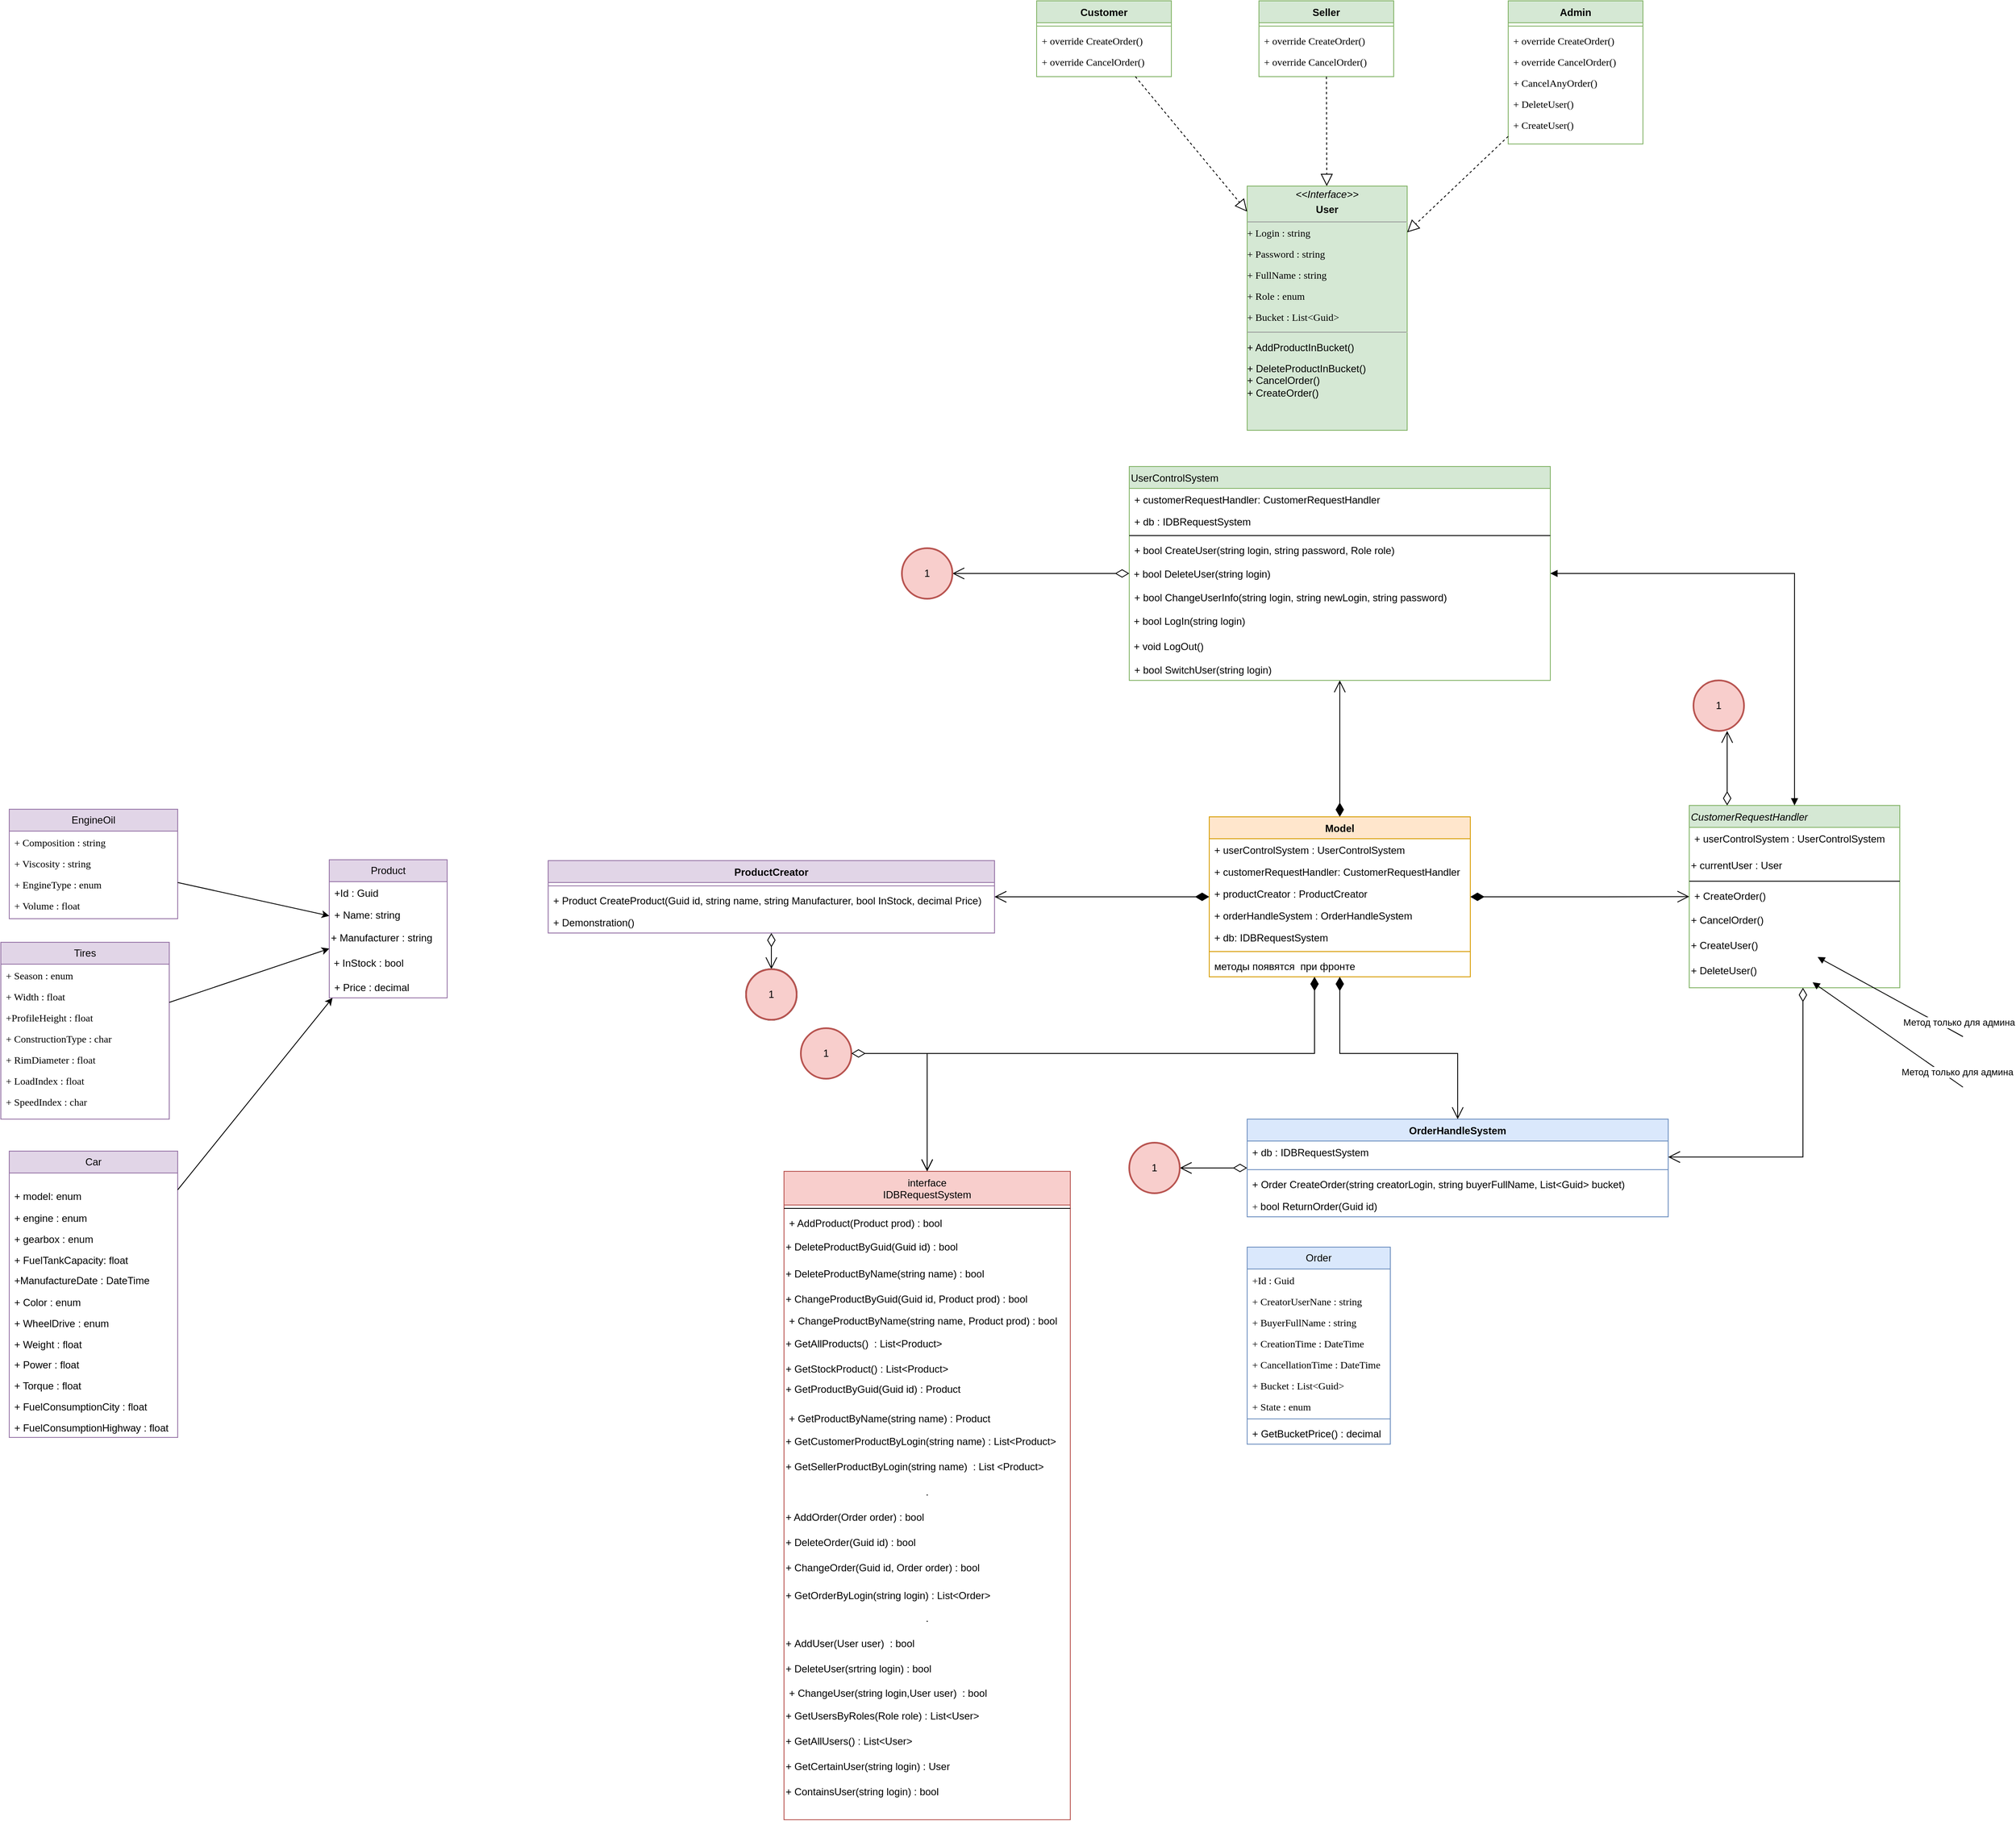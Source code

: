<mxfile version="21.1.2" type="device">
  <diagram id="C5RBs43oDa-KdzZeNtuy" name="Page-1">
    <mxGraphModel dx="2518" dy="1929" grid="1" gridSize="10" guides="1" tooltips="1" connect="1" arrows="1" fold="1" page="1" pageScale="1" pageWidth="827" pageHeight="1169" math="0" shadow="0">
      <root>
        <mxCell id="WIyWlLk6GJQsqaUBKTNV-0" />
        <mxCell id="WIyWlLk6GJQsqaUBKTNV-1" parent="WIyWlLk6GJQsqaUBKTNV-0" />
        <mxCell id="zkfFHV4jXpPFQw0GAbJ--0" value="CustomerRequestHandler" style="swimlane;fontStyle=2;align=left;verticalAlign=top;childLayout=stackLayout;horizontal=1;startSize=26;horizontalStack=0;resizeParent=1;resizeLast=0;collapsible=1;marginBottom=0;rounded=0;shadow=0;strokeWidth=1;fillColor=#d5e8d4;strokeColor=#82b366;" parent="WIyWlLk6GJQsqaUBKTNV-1" vertex="1">
          <mxGeometry x="1735" y="1155.5" width="250" height="216.5" as="geometry">
            <mxRectangle x="230" y="140" width="160" height="26" as="alternateBounds" />
          </mxGeometry>
        </mxCell>
        <mxCell id="zkfFHV4jXpPFQw0GAbJ--1" value="+ userControlSystem : UserControlSystem" style="text;align=left;verticalAlign=top;spacingLeft=4;spacingRight=4;overflow=hidden;rotatable=0;points=[[0,0.5],[1,0.5]];portConstraint=eastwest;" parent="zkfFHV4jXpPFQw0GAbJ--0" vertex="1">
          <mxGeometry y="26" width="250" height="30" as="geometry" />
        </mxCell>
        <mxCell id="9LY999Uh6w9vxLKpFxIS-32" value="+ currentUser : User" style="text;html=1;strokeColor=none;fillColor=none;align=left;verticalAlign=middle;whiteSpace=wrap;rounded=0;" parent="zkfFHV4jXpPFQw0GAbJ--0" vertex="1">
          <mxGeometry y="56" width="250" height="30" as="geometry" />
        </mxCell>
        <mxCell id="zkfFHV4jXpPFQw0GAbJ--4" value="" style="line;html=1;strokeWidth=1;align=left;verticalAlign=middle;spacingTop=-1;spacingLeft=3;spacingRight=3;rotatable=0;labelPosition=right;points=[];portConstraint=eastwest;" parent="zkfFHV4jXpPFQw0GAbJ--0" vertex="1">
          <mxGeometry y="86" width="250" height="8" as="geometry" />
        </mxCell>
        <mxCell id="IjYpN3vLZNEgQKYUAEwy-20" value="+ CreateOrder()" style="text;strokeColor=none;fillColor=none;align=left;verticalAlign=top;spacingLeft=4;spacingRight=4;overflow=hidden;rotatable=0;points=[[0,0.5],[1,0.5]];portConstraint=eastwest;" parent="zkfFHV4jXpPFQw0GAbJ--0" vertex="1">
          <mxGeometry y="94" width="250" height="26" as="geometry" />
        </mxCell>
        <mxCell id="IjYpN3vLZNEgQKYUAEwy-21" value="&lt;p style=&quot;&quot; class=&quot;MsoNormal&quot;&gt;+ CancelOrder()&lt;/p&gt;" style="text;html=1;strokeColor=none;fillColor=none;align=left;verticalAlign=middle;whiteSpace=wrap;rounded=0;" parent="zkfFHV4jXpPFQw0GAbJ--0" vertex="1">
          <mxGeometry y="120" width="250" height="30" as="geometry" />
        </mxCell>
        <mxCell id="9LY999Uh6w9vxLKpFxIS-34" value="&lt;p style=&quot;&quot; class=&quot;MsoNormal&quot;&gt;+ CreateUser()&lt;/p&gt;" style="text;html=1;strokeColor=none;fillColor=none;align=left;verticalAlign=middle;whiteSpace=wrap;rounded=0;" parent="zkfFHV4jXpPFQw0GAbJ--0" vertex="1">
          <mxGeometry y="150" width="250" height="30" as="geometry" />
        </mxCell>
        <mxCell id="9LY999Uh6w9vxLKpFxIS-35" value="&lt;p class=&quot;MsoNormal&quot;&gt;+ DeleteUser()&lt;/p&gt;" style="text;html=1;strokeColor=none;fillColor=none;align=left;verticalAlign=middle;whiteSpace=wrap;rounded=0;" parent="zkfFHV4jXpPFQw0GAbJ--0" vertex="1">
          <mxGeometry y="180" width="250" height="30" as="geometry" />
        </mxCell>
        <mxCell id="zkfFHV4jXpPFQw0GAbJ--6" value="UserControlSystem" style="swimlane;fontStyle=0;align=left;verticalAlign=top;childLayout=stackLayout;horizontal=1;startSize=26;horizontalStack=0;resizeParent=1;resizeLast=0;collapsible=1;marginBottom=0;rounded=0;shadow=0;strokeWidth=1;fillColor=#d5e8d4;strokeColor=#82b366;" parent="WIyWlLk6GJQsqaUBKTNV-1" vertex="1">
          <mxGeometry x="1070" y="753" width="500" height="254" as="geometry">
            <mxRectangle x="130" y="380" width="160" height="26" as="alternateBounds" />
          </mxGeometry>
        </mxCell>
        <mxCell id="zkfFHV4jXpPFQw0GAbJ--7" value="+ customerRequestHandler: CustomerRequestHandler" style="text;align=left;verticalAlign=top;spacingLeft=4;spacingRight=4;overflow=hidden;rotatable=0;points=[[0,0.5],[1,0.5]];portConstraint=eastwest;" parent="zkfFHV4jXpPFQw0GAbJ--6" vertex="1">
          <mxGeometry y="26" width="500" height="26" as="geometry" />
        </mxCell>
        <mxCell id="zkfFHV4jXpPFQw0GAbJ--8" value="+ db : IDBRequestSystem" style="text;align=left;verticalAlign=top;spacingLeft=4;spacingRight=4;overflow=hidden;rotatable=0;points=[[0,0.5],[1,0.5]];portConstraint=eastwest;rounded=0;shadow=0;html=0;" parent="zkfFHV4jXpPFQw0GAbJ--6" vertex="1">
          <mxGeometry y="52" width="500" height="26" as="geometry" />
        </mxCell>
        <mxCell id="zkfFHV4jXpPFQw0GAbJ--9" value="" style="line;html=1;strokeWidth=1;align=left;verticalAlign=middle;spacingTop=-1;spacingLeft=3;spacingRight=3;rotatable=0;labelPosition=right;points=[];portConstraint=eastwest;" parent="zkfFHV4jXpPFQw0GAbJ--6" vertex="1">
          <mxGeometry y="78" width="500" height="8" as="geometry" />
        </mxCell>
        <mxCell id="zkfFHV4jXpPFQw0GAbJ--10" value="+ bool CreateUser(string login, string password, Role role)" style="text;align=left;verticalAlign=top;spacingLeft=4;spacingRight=4;overflow=hidden;rotatable=0;points=[[0,0.5],[1,0.5]];portConstraint=eastwest;fontStyle=0" parent="zkfFHV4jXpPFQw0GAbJ--6" vertex="1">
          <mxGeometry y="86" width="500" height="26" as="geometry" />
        </mxCell>
        <mxCell id="9LY999Uh6w9vxLKpFxIS-36" value="&lt;p style=&quot;&quot; class=&quot;MsoNormal&quot;&gt;&amp;nbsp;+ &lt;span lang=&quot;EN-US&quot;&gt;bool&lt;/span&gt;&lt;span lang=&quot;EN-US&quot;&gt; &lt;/span&gt;&lt;span&gt;DeleteUser(&lt;/span&gt;&lt;span lang=&quot;EN-US&quot;&gt;string&lt;/span&gt;&lt;span lang=&quot;EN-US&quot;&gt; &lt;/span&gt;&lt;span lang=&quot;EN-US&quot;&gt;login&lt;/span&gt;&lt;span&gt;)&lt;/span&gt;&lt;br&gt;&lt;/p&gt;" style="text;html=1;strokeColor=none;fillColor=none;align=left;verticalAlign=middle;whiteSpace=wrap;rounded=0;" parent="zkfFHV4jXpPFQw0GAbJ--6" vertex="1">
          <mxGeometry y="112" width="500" height="30" as="geometry" />
        </mxCell>
        <mxCell id="zkfFHV4jXpPFQw0GAbJ--11" value="+ bool ChangeUserInfo(string login, string newLogin, string password)" style="text;align=left;verticalAlign=top;spacingLeft=4;spacingRight=4;overflow=hidden;rotatable=0;points=[[0,0.5],[1,0.5]];portConstraint=eastwest;" parent="zkfFHV4jXpPFQw0GAbJ--6" vertex="1">
          <mxGeometry y="142" width="500" height="26" as="geometry" />
        </mxCell>
        <mxCell id="9LY999Uh6w9vxLKpFxIS-37" value="&lt;p style=&quot;&quot; class=&quot;MsoNormal&quot;&gt;&amp;nbsp;+&lt;span lang=&quot;EN-US&quot;&gt; &lt;/span&gt;&lt;span lang=&quot;EN-US&quot;&gt;bool LogIn(string login)&lt;/span&gt;&lt;br&gt;&lt;/p&gt;" style="text;html=1;strokeColor=none;fillColor=none;align=left;verticalAlign=middle;whiteSpace=wrap;rounded=0;" parent="zkfFHV4jXpPFQw0GAbJ--6" vertex="1">
          <mxGeometry y="168" width="500" height="30" as="geometry" />
        </mxCell>
        <mxCell id="9LY999Uh6w9vxLKpFxIS-38" value="&lt;p class=&quot;MsoNormal&quot;&gt;&amp;nbsp;+&lt;span lang=&quot;EN-US&quot;&gt; &lt;/span&gt;&lt;span lang=&quot;EN-US&quot;&gt;void LogOut()&lt;/span&gt;&lt;br&gt;&lt;/p&gt;" style="text;html=1;strokeColor=none;fillColor=none;align=left;verticalAlign=middle;whiteSpace=wrap;rounded=0;" parent="zkfFHV4jXpPFQw0GAbJ--6" vertex="1">
          <mxGeometry y="198" width="500" height="30" as="geometry" />
        </mxCell>
        <mxCell id="3G__BnJn2h25DO157lt7-0" value="+ &lt;span lang=&quot;EN-US&quot;&gt;bool&lt;/span&gt;&lt;span lang=&quot;EN-US&quot;&gt; &lt;/span&gt;&lt;span lang=&quot;EN-US&quot;&gt;SwitchUser&lt;/span&gt;&lt;span&gt;(&lt;/span&gt;&lt;span lang=&quot;EN-US&quot;&gt;string&lt;/span&gt;&lt;span lang=&quot;EN-US&quot;&gt;&amp;nbsp;&lt;/span&gt;login)" style="text;strokeColor=none;fillColor=none;align=left;verticalAlign=top;spacingLeft=4;spacingRight=4;overflow=hidden;rotatable=0;points=[[0,0.5],[1,0.5]];portConstraint=eastwest;whiteSpace=wrap;html=1;" parent="zkfFHV4jXpPFQw0GAbJ--6" vertex="1">
          <mxGeometry y="228" width="500" height="26" as="geometry" />
        </mxCell>
        <mxCell id="zkfFHV4jXpPFQw0GAbJ--17" value="interface&#xa;IDBRequestSystem" style="swimlane;fontStyle=0;align=center;verticalAlign=top;childLayout=stackLayout;horizontal=1;startSize=40;horizontalStack=0;resizeParent=1;resizeLast=0;collapsible=1;marginBottom=0;rounded=0;shadow=0;strokeWidth=1;fillColor=#f8cecc;strokeColor=#b85450;" parent="WIyWlLk6GJQsqaUBKTNV-1" vertex="1">
          <mxGeometry x="660" y="1590" width="340" height="770" as="geometry">
            <mxRectangle x="550" y="140" width="160" height="26" as="alternateBounds" />
          </mxGeometry>
        </mxCell>
        <mxCell id="zkfFHV4jXpPFQw0GAbJ--23" value="" style="line;html=1;strokeWidth=1;align=left;verticalAlign=middle;spacingTop=-1;spacingLeft=3;spacingRight=3;rotatable=0;labelPosition=right;points=[];portConstraint=eastwest;" parent="zkfFHV4jXpPFQw0GAbJ--17" vertex="1">
          <mxGeometry y="40" width="340" height="8" as="geometry" />
        </mxCell>
        <mxCell id="zkfFHV4jXpPFQw0GAbJ--20" value="+ AddProduct(Product prod) : bool" style="text;align=left;verticalAlign=top;spacingLeft=4;spacingRight=4;overflow=hidden;rotatable=0;points=[[0,0.5],[1,0.5]];portConstraint=eastwest;rounded=0;shadow=0;html=1;" parent="zkfFHV4jXpPFQw0GAbJ--17" vertex="1">
          <mxGeometry y="48" width="340" height="26" as="geometry" />
        </mxCell>
        <mxCell id="9LY999Uh6w9vxLKpFxIS-7" value="&lt;p style=&quot;&quot; class=&quot;MsoListParagraph&quot;&gt;+ DeleteProductByGuid&lt;span lang=&quot;RU&quot;&gt;(Guid id) : bool&lt;/span&gt;&lt;/p&gt;" style="text;html=1;strokeColor=none;fillColor=none;align=left;verticalAlign=middle;whiteSpace=wrap;rounded=0;" parent="zkfFHV4jXpPFQw0GAbJ--17" vertex="1">
          <mxGeometry y="74" width="340" height="30" as="geometry" />
        </mxCell>
        <mxCell id="q-Pe_3P3AUVw9OGpoJnZ-0" value="&lt;p style=&quot;margin-top:12.0pt;mso-add-space:auto&quot; class=&quot;MsoListParagraph&quot;&gt;+ DeleteProductByName(string name) : bool&lt;/p&gt;" style="text;html=1;strokeColor=none;fillColor=none;align=left;verticalAlign=middle;whiteSpace=wrap;rounded=0;" parent="zkfFHV4jXpPFQw0GAbJ--17" vertex="1">
          <mxGeometry y="104" width="340" height="30" as="geometry" />
        </mxCell>
        <mxCell id="9LY999Uh6w9vxLKpFxIS-6" value="&lt;p style=&quot;margin-top:12.0pt;mso-add-space:auto&quot; class=&quot;MsoListParagraph&quot;&gt;+ ChangeProductByGuid(Guid id, Product prod) : bool&lt;/p&gt;" style="text;strokeColor=none;fillColor=none;align=left;verticalAlign=middle;whiteSpace=wrap;rounded=0;html=1;" parent="zkfFHV4jXpPFQw0GAbJ--17" vertex="1">
          <mxGeometry y="134" width="340" height="30" as="geometry" />
        </mxCell>
        <mxCell id="q-Pe_3P3AUVw9OGpoJnZ-3" value="+ ChangeProductByName(string name, Product prod) : bool" style="text;strokeColor=none;fillColor=none;align=left;verticalAlign=top;spacingLeft=4;spacingRight=4;overflow=hidden;rotatable=0;points=[[0,0.5],[1,0.5]];portConstraint=eastwest;" parent="zkfFHV4jXpPFQw0GAbJ--17" vertex="1">
          <mxGeometry y="164" width="340" height="26" as="geometry" />
        </mxCell>
        <mxCell id="9LY999Uh6w9vxLKpFxIS-9" value="+ GetAllProducts()&amp;nbsp; : List&amp;lt;Product&amp;gt;" style="text;strokeColor=none;fillColor=none;align=left;verticalAlign=middle;whiteSpace=wrap;rounded=0;html=1;" parent="zkfFHV4jXpPFQw0GAbJ--17" vertex="1">
          <mxGeometry y="190" width="340" height="30" as="geometry" />
        </mxCell>
        <mxCell id="9LY999Uh6w9vxLKpFxIS-10" value="+ GetStockProduct() : List&amp;lt;Product&amp;gt;" style="text;strokeColor=none;fillColor=none;align=left;verticalAlign=middle;whiteSpace=wrap;rounded=0;html=1;" parent="zkfFHV4jXpPFQw0GAbJ--17" vertex="1">
          <mxGeometry y="220" width="340" height="30" as="geometry" />
        </mxCell>
        <mxCell id="9LY999Uh6w9vxLKpFxIS-11" value="&lt;div style=&quot;&quot;&gt;&lt;span style=&quot;background-color: initial;&quot;&gt;+&amp;nbsp;&lt;/span&gt;&lt;span style=&quot;background-color: initial;&quot;&gt;GetProductByGuid(Guid id) : Product&lt;/span&gt;&lt;/div&gt;&lt;p style=&quot;margin-left:0cm;mso-add-space:auto&quot; class=&quot;MsoListParagraph&quot;&gt;&lt;span lang=&quot;RU&quot;&gt;&lt;/span&gt;&lt;/p&gt;" style="text;html=1;strokeColor=none;fillColor=none;align=left;verticalAlign=middle;whiteSpace=wrap;rounded=0;" parent="zkfFHV4jXpPFQw0GAbJ--17" vertex="1">
          <mxGeometry y="250" width="340" height="30" as="geometry" />
        </mxCell>
        <mxCell id="q-Pe_3P3AUVw9OGpoJnZ-5" value="+ GetProductByName(string name) : Product" style="text;strokeColor=none;fillColor=none;align=left;verticalAlign=top;spacingLeft=4;spacingRight=4;overflow=hidden;rotatable=0;points=[[0,0.5],[1,0.5]];portConstraint=eastwest;" parent="zkfFHV4jXpPFQw0GAbJ--17" vertex="1">
          <mxGeometry y="280" width="340" height="26" as="geometry" />
        </mxCell>
        <mxCell id="9LY999Uh6w9vxLKpFxIS-13" value="+ GetCustomerProductByLogin(string name)&amp;nbsp;:&amp;nbsp;List&amp;lt;Product&amp;gt;" style="text;strokeColor=none;fillColor=none;align=left;verticalAlign=middle;whiteSpace=wrap;rounded=0;html=1;" parent="zkfFHV4jXpPFQw0GAbJ--17" vertex="1">
          <mxGeometry y="306" width="340" height="30" as="geometry" />
        </mxCell>
        <mxCell id="9LY999Uh6w9vxLKpFxIS-14" value="+&amp;nbsp;GetSellerProductByLogin(string name)&amp;nbsp; : List &amp;lt;Product&amp;gt;" style="text;strokeColor=none;fillColor=none;align=left;verticalAlign=middle;whiteSpace=wrap;rounded=0;html=1;" parent="zkfFHV4jXpPFQw0GAbJ--17" vertex="1">
          <mxGeometry y="336" width="340" height="30" as="geometry" />
        </mxCell>
        <mxCell id="vty6X6v03ZXn0SeuVIZ7-5" value="." style="text;html=1;strokeColor=none;fillColor=none;align=center;verticalAlign=middle;whiteSpace=wrap;rounded=0;" parent="zkfFHV4jXpPFQw0GAbJ--17" vertex="1">
          <mxGeometry y="366" width="340" height="30" as="geometry" />
        </mxCell>
        <mxCell id="vty6X6v03ZXn0SeuVIZ7-0" value="+ AddOrder(Order order) : bool" style="text;html=1;strokeColor=none;fillColor=none;align=left;verticalAlign=middle;whiteSpace=wrap;rounded=0;" parent="zkfFHV4jXpPFQw0GAbJ--17" vertex="1">
          <mxGeometry y="396" width="340" height="30" as="geometry" />
        </mxCell>
        <mxCell id="vty6X6v03ZXn0SeuVIZ7-1" value="+ DeleteOrder(Guid id) : bool" style="text;html=1;strokeColor=none;fillColor=none;align=left;verticalAlign=middle;whiteSpace=wrap;rounded=0;" parent="zkfFHV4jXpPFQw0GAbJ--17" vertex="1">
          <mxGeometry y="426" width="340" height="30" as="geometry" />
        </mxCell>
        <mxCell id="vty6X6v03ZXn0SeuVIZ7-2" value="+ ChangeOrder(Guid id, Order order) : bool" style="text;html=1;strokeColor=none;fillColor=none;align=left;verticalAlign=middle;whiteSpace=wrap;rounded=0;" parent="zkfFHV4jXpPFQw0GAbJ--17" vertex="1">
          <mxGeometry y="456" width="340" height="30" as="geometry" />
        </mxCell>
        <mxCell id="vty6X6v03ZXn0SeuVIZ7-3" value="&lt;p style=&quot;margin-top:12.0pt;mso-add-space:auto&quot; class=&quot;MsoListParagraph&quot;&gt;+ GetOrderByLogin(string login) : List&amp;lt;Order&amp;gt;&lt;/p&gt;" style="text;html=1;strokeColor=none;fillColor=none;align=left;verticalAlign=middle;whiteSpace=wrap;rounded=0;" parent="zkfFHV4jXpPFQw0GAbJ--17" vertex="1">
          <mxGeometry y="486" width="340" height="30" as="geometry" />
        </mxCell>
        <mxCell id="vty6X6v03ZXn0SeuVIZ7-6" value="." style="text;html=1;strokeColor=none;fillColor=none;align=center;verticalAlign=middle;whiteSpace=wrap;rounded=0;" parent="zkfFHV4jXpPFQw0GAbJ--17" vertex="1">
          <mxGeometry y="516" width="340" height="30" as="geometry" />
        </mxCell>
        <mxCell id="9LY999Uh6w9vxLKpFxIS-15" value="+&amp;nbsp;AddUser(User user)&amp;nbsp;&amp;nbsp;: bool" style="text;strokeColor=none;fillColor=none;align=left;verticalAlign=middle;whiteSpace=wrap;rounded=0;html=1;" parent="zkfFHV4jXpPFQw0GAbJ--17" vertex="1">
          <mxGeometry y="546" width="340" height="30" as="geometry" />
        </mxCell>
        <mxCell id="q-Pe_3P3AUVw9OGpoJnZ-6" value="+&amp;nbsp;DeleteUser(srtring login) : bool" style="text;strokeColor=none;fillColor=none;align=left;verticalAlign=middle;whiteSpace=wrap;rounded=0;html=1;" parent="zkfFHV4jXpPFQw0GAbJ--17" vertex="1">
          <mxGeometry y="576" width="340" height="30" as="geometry" />
        </mxCell>
        <mxCell id="q-Pe_3P3AUVw9OGpoJnZ-7" value="+ ChangeUser(string login,User user)  : bool" style="text;strokeColor=none;fillColor=none;align=left;verticalAlign=top;spacingLeft=4;spacingRight=4;overflow=hidden;rotatable=0;points=[[0,0.5],[1,0.5]];portConstraint=eastwest;" parent="zkfFHV4jXpPFQw0GAbJ--17" vertex="1">
          <mxGeometry y="606" width="340" height="26" as="geometry" />
        </mxCell>
        <mxCell id="9LY999Uh6w9vxLKpFxIS-19" value="+&amp;nbsp;GetUsersByRoles(Role role) : List&amp;lt;User&amp;gt;" style="text;strokeColor=none;fillColor=none;align=left;verticalAlign=middle;whiteSpace=wrap;rounded=0;html=1;" parent="zkfFHV4jXpPFQw0GAbJ--17" vertex="1">
          <mxGeometry y="632" width="340" height="30" as="geometry" />
        </mxCell>
        <mxCell id="9LY999Uh6w9vxLKpFxIS-20" value="+&amp;nbsp;GetAllUsers()&amp;nbsp;: List&amp;lt;User&amp;gt;" style="text;strokeColor=none;fillColor=none;align=left;verticalAlign=middle;rounded=0;whiteSpace=wrap;html=1;" parent="zkfFHV4jXpPFQw0GAbJ--17" vertex="1">
          <mxGeometry y="662" width="340" height="30" as="geometry" />
        </mxCell>
        <mxCell id="9LY999Uh6w9vxLKpFxIS-21" value="+ GetCertainUser(string login)&amp;nbsp;: User" style="text;strokeColor=none;fillColor=none;align=left;verticalAlign=middle;rounded=0;whiteSpace=wrap;html=1;" parent="zkfFHV4jXpPFQw0GAbJ--17" vertex="1">
          <mxGeometry y="692" width="340" height="30" as="geometry" />
        </mxCell>
        <mxCell id="9LY999Uh6w9vxLKpFxIS-27" value="+&amp;nbsp;ContainsUser(string&amp;nbsp;login) : bool" style="text;align=left;verticalAlign=middle;resizable=0;points=[];autosize=1;strokeColor=none;fillColor=none;html=1;" parent="zkfFHV4jXpPFQw0GAbJ--17" vertex="1">
          <mxGeometry y="722" width="340" height="30" as="geometry" />
        </mxCell>
        <mxCell id="EUTnSYSas2Rt2yITV2WA-0" value="Product" style="swimlane;fontStyle=0;childLayout=stackLayout;horizontal=1;startSize=26;fillColor=#e1d5e7;horizontalStack=0;resizeParent=1;resizeParentMax=0;resizeLast=0;collapsible=1;marginBottom=0;whiteSpace=wrap;html=1;strokeColor=#9673a6;" parent="WIyWlLk6GJQsqaUBKTNV-1" vertex="1">
          <mxGeometry x="120" y="1220" width="140" height="164" as="geometry" />
        </mxCell>
        <mxCell id="EUTnSYSas2Rt2yITV2WA-1" value="+Id : Guid" style="text;strokeColor=none;fillColor=none;align=left;verticalAlign=top;spacingLeft=4;spacingRight=4;overflow=hidden;rotatable=0;points=[[0,0.5],[1,0.5]];portConstraint=eastwest;whiteSpace=wrap;html=1;" parent="EUTnSYSas2Rt2yITV2WA-0" vertex="1">
          <mxGeometry y="26" width="140" height="26" as="geometry" />
        </mxCell>
        <mxCell id="EUTnSYSas2Rt2yITV2WA-2" value="+ Name: string" style="text;strokeColor=none;fillColor=none;align=left;verticalAlign=top;spacingLeft=4;spacingRight=4;overflow=hidden;rotatable=0;points=[[0,0.5],[1,0.5]];portConstraint=eastwest;whiteSpace=wrap;html=1;" parent="EUTnSYSas2Rt2yITV2WA-0" vertex="1">
          <mxGeometry y="52" width="140" height="26" as="geometry" />
        </mxCell>
        <mxCell id="EUTnSYSas2Rt2yITV2WA-3" value="&lt;div&gt;+ Manufacturer : string&lt;br&gt;&lt;/div&gt;" style="text;html=1;strokeColor=none;fillColor=none;align=left;verticalAlign=middle;whiteSpace=wrap;rounded=0;" parent="EUTnSYSas2Rt2yITV2WA-0" vertex="1">
          <mxGeometry y="78" width="140" height="30" as="geometry" />
        </mxCell>
        <mxCell id="EUTnSYSas2Rt2yITV2WA-4" value="&amp;nbsp;+ InStock : bool" style="text;html=1;strokeColor=none;fillColor=none;align=left;verticalAlign=middle;whiteSpace=wrap;rounded=0;" parent="EUTnSYSas2Rt2yITV2WA-0" vertex="1">
          <mxGeometry y="108" width="140" height="30" as="geometry" />
        </mxCell>
        <mxCell id="EUTnSYSas2Rt2yITV2WA-5" value="&lt;div&gt;+ Price : decimal&lt;/div&gt;" style="text;strokeColor=none;fillColor=none;align=left;verticalAlign=top;spacingLeft=4;spacingRight=4;overflow=hidden;rotatable=0;points=[[0,0.5],[1,0.5]];portConstraint=eastwest;whiteSpace=wrap;html=1;" parent="EUTnSYSas2Rt2yITV2WA-0" vertex="1">
          <mxGeometry y="138" width="140" height="26" as="geometry" />
        </mxCell>
        <mxCell id="EUTnSYSas2Rt2yITV2WA-6" value="Car" style="swimlane;fontStyle=0;childLayout=stackLayout;horizontal=1;startSize=26;fillColor=#e1d5e7;horizontalStack=0;resizeParent=1;resizeParentMax=0;resizeLast=0;collapsible=1;marginBottom=0;whiteSpace=wrap;html=1;strokeColor=#9673a6;" parent="WIyWlLk6GJQsqaUBKTNV-1" vertex="1">
          <mxGeometry x="-260" y="1566" width="200" height="340" as="geometry" />
        </mxCell>
        <mxCell id="EUTnSYSas2Rt2yITV2WA-7" value="&lt;br&gt;&lt;font style=&quot;font-size: 12px;&quot;&gt;+ model: enum&lt;/font&gt;&lt;font style=&quot;font-size: 12px;&quot;&gt;&lt;br&gt;&lt;/font&gt;&lt;p style=&quot;line-height: 108%; margin-bottom: 0.28cm&quot;&gt;&lt;font style=&quot;font-size: 12px;&quot;&gt;&lt;span lang=&quot;en-US&quot;&gt;+ engine : enum&lt;/span&gt;&lt;/font&gt;&lt;/p&gt;&lt;font style=&quot;font-size: 12px;&quot;&gt;&lt;/font&gt;&lt;p style=&quot;line-height: 108%; margin-bottom: 0.28cm&quot;&gt;&lt;font style=&quot;font-size: 12px;&quot;&gt;&lt;span lang=&quot;en-US&quot;&gt;+ gearbox : enum&lt;/span&gt;&lt;/font&gt;&lt;/p&gt;&lt;font style=&quot;font-size: 12px;&quot;&gt;&lt;/font&gt;&lt;p style=&quot;line-height: 108%; margin-bottom: 0.28cm&quot;&gt;&lt;font style=&quot;font-size: 12px;&quot;&gt;&lt;span lang=&quot;en-US&quot;&gt;+ FuelTankCapacity: float&lt;/span&gt;&lt;/font&gt;&lt;/p&gt;&lt;font style=&quot;font-size: 12px;&quot;&gt;&lt;span lang=&quot;en-US&quot;&gt;+&lt;/span&gt;&lt;/font&gt;&lt;font style=&quot;font-size: 12px;&quot;&gt;&lt;span lang=&quot;en-US&quot;&gt;ManufactureDate : DateTime&lt;/span&gt;&lt;/font&gt;&lt;font style=&quot;font-size: 12px;&quot;&gt;&lt;br&gt;&lt;/font&gt;&lt;p style=&quot;line-height: 108%; margin-bottom: 0.28cm&quot;&gt;&lt;font style=&quot;font-size: 12px;&quot;&gt;&lt;span lang=&quot;en-US&quot;&gt;+ Color : enum&lt;/span&gt;&lt;/font&gt;&lt;/p&gt;&lt;font style=&quot;font-size: 12px;&quot;&gt;&lt;/font&gt;&lt;p style=&quot;line-height: 108%; margin-bottom: 0.28cm&quot;&gt;&lt;font style=&quot;font-size: 12px;&quot;&gt;&lt;span lang=&quot;en-US&quot;&gt;+ WheelDrive : enum&lt;/span&gt;&lt;/font&gt;&lt;/p&gt;&lt;font style=&quot;font-size: 12px;&quot;&gt;&lt;/font&gt;&lt;p style=&quot;line-height: 108%; margin-bottom: 0.28cm&quot;&gt;&lt;font style=&quot;font-size: 12px;&quot;&gt;&lt;span lang=&quot;en-US&quot;&gt;+ Weight : float&lt;/span&gt;&lt;/font&gt;&lt;/p&gt;&lt;font style=&quot;font-size: 12px;&quot;&gt;&lt;/font&gt;&lt;p style=&quot;line-height: 108%; margin-bottom: 0.28cm&quot;&gt;&lt;font style=&quot;font-size: 12px;&quot;&gt;&lt;span lang=&quot;en-US&quot;&gt;+ Power : float&lt;/span&gt;&lt;/font&gt;&lt;/p&gt;&lt;font style=&quot;font-size: 12px;&quot;&gt;&lt;/font&gt;&lt;p style=&quot;line-height: 108%; margin-bottom: 0.28cm&quot;&gt;&lt;font style=&quot;font-size: 12px;&quot;&gt;&lt;span lang=&quot;en-US&quot;&gt;+ Torque : float&lt;/span&gt;&lt;/font&gt;&lt;/p&gt;&lt;font style=&quot;font-size: 12px;&quot;&gt;&lt;/font&gt;&lt;p style=&quot;line-height: 108%; margin-bottom: 0.28cm&quot;&gt;&lt;font style=&quot;font-size: 12px;&quot;&gt;&lt;span lang=&quot;en-US&quot;&gt;+ FuelConsumptionCity : float&lt;/span&gt;&lt;/font&gt;&lt;/p&gt;&lt;font style=&quot;font-size: 12px;&quot;&gt;&lt;/font&gt;&lt;p style=&quot;line-height: 108%; margin-bottom: 0.28cm&quot;&gt;&lt;font style=&quot;font-size: 12px;&quot;&gt;&lt;span lang=&quot;en-US&quot;&gt;+ FuelConsumptionHighway : float&lt;/span&gt;&lt;/font&gt;&lt;/p&gt;&lt;font style=&quot;font-size: 12px;&quot;&gt;&lt;br&gt;&lt;br&gt;&lt;/font&gt;" style="text;strokeColor=none;fillColor=none;align=left;verticalAlign=top;spacingLeft=4;spacingRight=4;overflow=hidden;rotatable=0;points=[[0,0.5],[1,0.5]];portConstraint=eastwest;whiteSpace=wrap;html=1;" parent="EUTnSYSas2Rt2yITV2WA-6" vertex="1">
          <mxGeometry y="26" width="200" height="314" as="geometry" />
        </mxCell>
        <mxCell id="EUTnSYSas2Rt2yITV2WA-8" value="" style="endArrow=classic;html=1;rounded=0;" parent="WIyWlLk6GJQsqaUBKTNV-1" source="EUTnSYSas2Rt2yITV2WA-6" target="EUTnSYSas2Rt2yITV2WA-0" edge="1">
          <mxGeometry width="50" height="50" relative="1" as="geometry">
            <mxPoint x="200" y="1990" as="sourcePoint" />
            <mxPoint x="130" y="1960" as="targetPoint" />
          </mxGeometry>
        </mxCell>
        <mxCell id="EUTnSYSas2Rt2yITV2WA-9" value="Tires" style="swimlane;fontStyle=0;childLayout=stackLayout;horizontal=1;startSize=26;fillColor=#e1d5e7;horizontalStack=0;resizeParent=1;resizeParentMax=0;resizeLast=0;collapsible=1;marginBottom=0;whiteSpace=wrap;html=1;align=center;strokeColor=#9673a6;" parent="WIyWlLk6GJQsqaUBKTNV-1" vertex="1">
          <mxGeometry x="-270" y="1318" width="200" height="210" as="geometry" />
        </mxCell>
        <mxCell id="EUTnSYSas2Rt2yITV2WA-10" value="&lt;font style=&quot;font-size: 12px;&quot; face=&quot;Times New Roman, serif&quot;&gt;+ &lt;/font&gt;&lt;font style=&quot;font-size: 12px;&quot; face=&quot;Times New Roman, serif&quot;&gt;Season : enum&lt;/font&gt;&lt;br&gt;&lt;p style=&quot;line-height: 108%; margin-bottom: 0.28cm&quot;&gt;&lt;font style=&quot;font-size: 12px;&quot; face=&quot;Times New Roman, serif&quot;&gt;&lt;span lang=&quot;en-US&quot;&gt;+ Width : float&lt;/span&gt;&lt;/font&gt;&lt;/p&gt;&lt;p style=&quot;line-height: 108%; margin-bottom: 0.28cm&quot;&gt;&lt;font style=&quot;font-size: 12px;&quot; face=&quot;Times New Roman, serif&quot;&gt;&lt;span lang=&quot;en-US&quot;&gt;+&lt;/span&gt;&lt;/font&gt;&lt;font style=&quot;font-size: 12px;&quot;&gt;&lt;span lang=&quot;en-US&quot;&gt;&lt;/span&gt;&lt;font style=&quot;font-size: 12px;&quot; face=&quot;Times New Roman, serif&quot;&gt;&lt;span lang=&quot;en-US&quot;&gt;ProfileHeight : float&lt;/span&gt;&lt;/font&gt;&lt;/font&gt;&lt;/p&gt;&lt;p style=&quot;line-height: 108%; margin-bottom: 0.28cm&quot;&gt;&lt;font style=&quot;font-size: 12px;&quot; face=&quot;Times New Roman, serif&quot;&gt;&lt;span lang=&quot;en-US&quot;&gt;+ ConstructionType : char&lt;/span&gt;&lt;/font&gt;&lt;/p&gt;&lt;p style=&quot;line-height: 108%; margin-bottom: 0.28cm&quot;&gt;&lt;font style=&quot;font-size: 12px;&quot; face=&quot;Times New Roman, serif&quot;&gt;&lt;span lang=&quot;en-US&quot;&gt;+ RimDiameter : float &lt;/span&gt;&lt;/font&gt;&lt;br&gt;&lt;/p&gt;&lt;p style=&quot;line-height: 108%; margin-bottom: 0.28cm&quot;&gt;&lt;font style=&quot;font-size: 12px;&quot; face=&quot;Times New Roman, serif&quot;&gt;&lt;span lang=&quot;en-US&quot;&gt;+ LoadIndex : float&lt;/span&gt;&lt;/font&gt;&lt;/p&gt;&lt;p style=&quot;line-height: 108%; margin-bottom: 0.28cm&quot;&gt;&lt;font style=&quot;font-size: 12px;&quot; face=&quot;Times New Roman, serif&quot;&gt;&lt;span lang=&quot;en-US&quot;&gt;+ SpeedIndex : char&lt;/span&gt;&lt;/font&gt;&lt;/p&gt;&lt;br&gt;" style="text;strokeColor=none;fillColor=none;align=left;verticalAlign=top;spacingLeft=4;spacingRight=4;overflow=hidden;rotatable=0;points=[[0,0.5],[1,0.5]];portConstraint=eastwest;whiteSpace=wrap;html=1;" parent="EUTnSYSas2Rt2yITV2WA-9" vertex="1">
          <mxGeometry y="26" width="200" height="184" as="geometry" />
        </mxCell>
        <mxCell id="EUTnSYSas2Rt2yITV2WA-11" value="" style="endArrow=classic;html=1;rounded=0;" parent="WIyWlLk6GJQsqaUBKTNV-1" source="EUTnSYSas2Rt2yITV2WA-9" target="EUTnSYSas2Rt2yITV2WA-0" edge="1">
          <mxGeometry width="50" height="50" relative="1" as="geometry">
            <mxPoint x="340" y="1970" as="sourcePoint" />
            <mxPoint x="390" y="1920" as="targetPoint" />
          </mxGeometry>
        </mxCell>
        <mxCell id="EUTnSYSas2Rt2yITV2WA-12" value="EngineOil" style="swimlane;fontStyle=0;childLayout=stackLayout;horizontal=1;startSize=26;fillColor=#e1d5e7;horizontalStack=0;resizeParent=1;resizeParentMax=0;resizeLast=0;collapsible=1;marginBottom=0;whiteSpace=wrap;html=1;align=center;strokeColor=#9673a6;" parent="WIyWlLk6GJQsqaUBKTNV-1" vertex="1">
          <mxGeometry x="-260" y="1160" width="200" height="130" as="geometry" />
        </mxCell>
        <mxCell id="EUTnSYSas2Rt2yITV2WA-13" value="&lt;font style=&quot;font-size: 12px;&quot; face=&quot;Times New Roman, serif&quot;&gt;+ &lt;/font&gt;&lt;font style=&quot;font-size: 12px;&quot; face=&quot;Times New Roman, serif&quot;&gt;Composition : string&lt;/font&gt;&lt;br&gt;&lt;p style=&quot;line-height: 108%; margin-bottom: 0.28cm&quot;&gt;&lt;font style=&quot;font-size: 12px;&quot; face=&quot;Times New Roman, serif&quot;&gt;&lt;span lang=&quot;en-US&quot;&gt;+ Viscosity : string&lt;/span&gt;&lt;/font&gt;&lt;/p&gt;&lt;p style=&quot;line-height: 108%; margin-bottom: 0.28cm&quot;&gt;&lt;font style=&quot;font-size: 12px;&quot; face=&quot;Times New Roman, serif&quot;&gt;&lt;span lang=&quot;en-US&quot;&gt;+ EngineType : enum&lt;/span&gt;&lt;/font&gt;&lt;/p&gt;&lt;p style=&quot;line-height: 108%; margin-bottom: 0.28cm&quot;&gt;&lt;font style=&quot;font-size: 12px;&quot; face=&quot;Times New Roman, serif&quot;&gt;&lt;span lang=&quot;en-US&quot;&gt;+&lt;/span&gt;&lt;/font&gt;&lt;font style=&quot;font-size: 12px;&quot; face=&quot;Times New Roman, serif&quot;&gt; Volume &lt;/font&gt;&lt;font style=&quot;font-size: 12px;&quot; face=&quot;Times New Roman, serif&quot;&gt;&lt;span lang=&quot;en-US&quot;&gt;: float&lt;/span&gt;&lt;/font&gt;&lt;/p&gt;&lt;br&gt;&lt;p style=&quot;line-height: 108%; margin-bottom: 0.28cm&quot;&gt;&lt;font style=&quot;font-size: 12px;&quot;&gt;&lt;br&gt;&lt;/font&gt;&lt;br&gt;&lt;font style=&quot;font-size: 12px;&quot;&gt;&lt;br&gt;&lt;/font&gt;&lt;br&gt;&lt;br&gt;&lt;/p&gt;&lt;br&gt;" style="text;strokeColor=none;fillColor=none;align=left;verticalAlign=top;spacingLeft=4;spacingRight=4;overflow=hidden;rotatable=0;points=[[0,0.5],[1,0.5]];portConstraint=eastwest;whiteSpace=wrap;html=1;" parent="EUTnSYSas2Rt2yITV2WA-12" vertex="1">
          <mxGeometry y="26" width="200" height="104" as="geometry" />
        </mxCell>
        <mxCell id="EUTnSYSas2Rt2yITV2WA-14" value="" style="endArrow=classic;html=1;rounded=0;" parent="WIyWlLk6GJQsqaUBKTNV-1" source="EUTnSYSas2Rt2yITV2WA-12" target="EUTnSYSas2Rt2yITV2WA-0" edge="1">
          <mxGeometry width="50" height="50" relative="1" as="geometry">
            <mxPoint x="420" y="1930" as="sourcePoint" />
            <mxPoint x="470" y="1880" as="targetPoint" />
          </mxGeometry>
        </mxCell>
        <mxCell id="EUTnSYSas2Rt2yITV2WA-15" value="Order" style="swimlane;fontStyle=0;childLayout=stackLayout;horizontal=1;startSize=26;fillColor=#dae8fc;horizontalStack=0;resizeParent=1;resizeParentMax=0;resizeLast=0;collapsible=1;marginBottom=0;whiteSpace=wrap;html=1;strokeColor=#6c8ebf;" parent="WIyWlLk6GJQsqaUBKTNV-1" vertex="1">
          <mxGeometry x="1210" y="1680" width="170" height="234" as="geometry" />
        </mxCell>
        <mxCell id="EUTnSYSas2Rt2yITV2WA-16" value="&lt;font style=&quot;font-size: 12px;&quot; face=&quot;Times New Roman, serif&quot;&gt;+&lt;/font&gt;&lt;font style=&quot;font-size: 12px;&quot; face=&quot;Times New Roman, serif&quot;&gt;Id : Guid&lt;/font&gt;&lt;br&gt;&lt;p style=&quot;line-height: 108%; margin-bottom: 0.28cm&quot;&gt;&lt;font style=&quot;font-size: 12px;&quot; face=&quot;Times New Roman, serif&quot;&gt;+ CreatorUserNane :&amp;nbsp;&lt;/font&gt;&lt;span style=&quot;font-family: &amp;quot;Times New Roman&amp;quot;, serif; background-color: transparent;&quot;&gt;string&lt;/span&gt;&lt;/p&gt;&lt;p style=&quot;line-height: 108%; margin-bottom: 0.28cm&quot;&gt;&lt;font style=&quot;font-size: 12px;&quot; face=&quot;Times New Roman, serif&quot;&gt;&lt;span lang=&quot;en-US&quot;&gt;+ BuyerFullName : string&lt;/span&gt;&lt;/font&gt;&lt;/p&gt;&lt;p style=&quot;line-height: 108%; margin-bottom: 0.28cm&quot;&gt;&lt;font style=&quot;font-size: 12px;&quot; face=&quot;Times New Roman, serif&quot;&gt;&lt;span lang=&quot;en-US&quot;&gt;+ CreationTime : DateTime&lt;/span&gt;&lt;/font&gt;&lt;/p&gt;&lt;p style=&quot;line-height: 108%; margin-bottom: 0.28cm&quot;&gt;&lt;font style=&quot;font-size: 12px;&quot; face=&quot;Times New Roman, serif&quot;&gt;&lt;span lang=&quot;en-US&quot;&gt;+ CancellationTime : DateTime&lt;/span&gt;&lt;/font&gt;&lt;/p&gt;&lt;p style=&quot;line-height: 108%; margin-bottom: 0.28cm&quot;&gt;&lt;font style=&quot;font-size: 12px;&quot; face=&quot;Times New Roman, serif&quot;&gt;&lt;span lang=&quot;en-US&quot;&gt;+ Bucket : List&amp;lt;Guid&amp;gt;&lt;/span&gt;&lt;/font&gt;&lt;/p&gt;&lt;p style=&quot;line-height: 108%; margin-bottom: 0.28cm&quot;&gt;&lt;font style=&quot;font-size: 12px;&quot; face=&quot;Times New Roman, serif&quot;&gt;&lt;span lang=&quot;en-US&quot;&gt;+ State : enum&lt;/span&gt;&lt;/font&gt;&lt;/p&gt;" style="text;strokeColor=none;fillColor=none;align=left;verticalAlign=top;spacingLeft=4;spacingRight=4;overflow=hidden;rotatable=0;points=[[0,0.5],[1,0.5]];portConstraint=eastwest;whiteSpace=wrap;html=1;" parent="EUTnSYSas2Rt2yITV2WA-15" vertex="1">
          <mxGeometry y="26" width="170" height="174" as="geometry" />
        </mxCell>
        <mxCell id="Pdv8RPI2rqsOSWAISiew-9" value="" style="line;strokeWidth=1;fillColor=none;align=left;verticalAlign=middle;spacingTop=-1;spacingLeft=3;spacingRight=3;rotatable=0;labelPosition=right;points=[];portConstraint=eastwest;strokeColor=inherit;" parent="EUTnSYSas2Rt2yITV2WA-15" vertex="1">
          <mxGeometry y="200" width="170" height="8" as="geometry" />
        </mxCell>
        <mxCell id="Pdv8RPI2rqsOSWAISiew-10" value="+ GetBucketPrice() : decimal" style="text;strokeColor=none;fillColor=none;align=left;verticalAlign=top;spacingLeft=4;spacingRight=4;overflow=hidden;rotatable=0;points=[[0,0.5],[1,0.5]];portConstraint=eastwest;whiteSpace=wrap;html=1;" parent="EUTnSYSas2Rt2yITV2WA-15" vertex="1">
          <mxGeometry y="208" width="170" height="26" as="geometry" />
        </mxCell>
        <mxCell id="EUTnSYSas2Rt2yITV2WA-17" value="&lt;p style=&quot;margin:0px;margin-top:4px;text-align:center;&quot;&gt;&lt;font style=&quot;font-size: 12px;&quot;&gt;&lt;i&gt;&amp;lt;&amp;lt;Interface&amp;gt;&amp;gt;&lt;/i&gt;&lt;/font&gt;&lt;/p&gt;&lt;p style=&quot;margin:0px;margin-top:4px;text-align:center;&quot;&gt;&lt;font style=&quot;font-size: 12px;&quot;&gt;&lt;b&gt;User&lt;/b&gt;&lt;br&gt;&lt;/font&gt;&lt;/p&gt;&lt;hr size=&quot;1&quot;&gt;&lt;font style=&quot;font-size: 12px;&quot; face=&quot;Times New Roman, serif&quot;&gt;+ Login : string&lt;/font&gt;&lt;br&gt;&lt;p style=&quot;line-height: 108%; margin-bottom: 0.28cm&quot;&gt;&lt;font style=&quot;font-size: 12px;&quot; face=&quot;Times New Roman, serif&quot;&gt;&lt;span lang=&quot;en-US&quot;&gt;+ Password : string&lt;/span&gt;&lt;/font&gt;&lt;/p&gt;&lt;p style=&quot;line-height: 108%; margin-bottom: 0.28cm&quot;&gt;&lt;font style=&quot;font-size: 12px;&quot; face=&quot;Times New Roman, serif&quot;&gt;+ FullName : string&lt;/font&gt;&lt;/p&gt;&lt;p style=&quot;line-height: 108%; margin-bottom: 0.28cm&quot;&gt;&lt;font style=&quot;font-size: 12px;&quot; face=&quot;Times New Roman, serif&quot;&gt;&lt;span lang=&quot;en-US&quot;&gt;+ Role : enum&lt;/span&gt;&lt;/font&gt;&lt;/p&gt;&lt;p style=&quot;line-height: 108%; margin-bottom: 0.28cm&quot;&gt;&lt;font style=&quot;font-size: 12px;&quot; face=&quot;Times New Roman, serif&quot;&gt;&lt;span lang=&quot;en-US&quot;&gt;+ Bucket : List&amp;lt;Guid&amp;gt;&lt;/span&gt;&lt;/font&gt;&lt;/p&gt;&lt;p style=&quot;margin:0px;margin-left:4px;&quot;&gt;&lt;/p&gt;&lt;hr size=&quot;1&quot;&gt;&lt;p style=&quot;line-height: 108%; margin-bottom: 0.28cm&quot;&gt;&lt;font style=&quot;font-size: 12px;&quot;&gt;+ AddProductInBucket()&lt;/font&gt;&lt;/p&gt;&lt;font style=&quot;font-size: 12px;&quot;&gt;&lt;span lang=&quot;en-US&quot;&gt;+&amp;nbsp;DeleteProductInBucket()&lt;br&gt;&lt;/span&gt;&lt;/font&gt;&lt;font style=&quot;font-size: 12px;&quot;&gt;&lt;span lang=&quot;en-US&quot;&gt;+ CancelOrder()&lt;br&gt;&lt;/span&gt;&lt;/font&gt;+ CreateOrder()&lt;br&gt;&lt;p style=&quot;margin:0px;margin-left:4px;&quot;&gt;&lt;style type=&quot;text/css&quot;&gt;p { line-height: 115%; text-align: left; orphans: 2; widows: 2; margin-bottom: 0.25cm; direction: ltr; background: transparent }&lt;/style&gt;&lt;/p&gt;" style="verticalAlign=top;align=left;overflow=fill;fontSize=12;fontFamily=Helvetica;html=1;whiteSpace=wrap;fillColor=#d5e8d4;strokeColor=#82b366;" parent="WIyWlLk6GJQsqaUBKTNV-1" vertex="1">
          <mxGeometry x="1210" y="420" width="190" height="290" as="geometry" />
        </mxCell>
        <mxCell id="EUTnSYSas2Rt2yITV2WA-18" value="Customer" style="swimlane;fontStyle=1;align=center;verticalAlign=top;childLayout=stackLayout;horizontal=1;startSize=26;horizontalStack=0;resizeParent=1;resizeParentMax=0;resizeLast=0;collapsible=1;marginBottom=0;whiteSpace=wrap;html=1;fillColor=#d5e8d4;strokeColor=#82b366;" parent="WIyWlLk6GJQsqaUBKTNV-1" vertex="1">
          <mxGeometry x="960" y="200" width="160" height="90" as="geometry" />
        </mxCell>
        <mxCell id="EUTnSYSas2Rt2yITV2WA-19" value="" style="line;strokeWidth=1;fillColor=none;align=left;verticalAlign=middle;spacingTop=-1;spacingLeft=3;spacingRight=3;rotatable=0;labelPosition=right;points=[];portConstraint=eastwest;strokeColor=inherit;" parent="EUTnSYSas2Rt2yITV2WA-18" vertex="1">
          <mxGeometry y="26" width="160" height="8" as="geometry" />
        </mxCell>
        <mxCell id="EUTnSYSas2Rt2yITV2WA-20" value="&lt;font style=&quot;border-color: var(--border-color);&quot; face=&quot;Times New Roman, serif&quot;&gt;+&lt;/font&gt;&lt;font style=&quot;border-color: var(--border-color);&quot; face=&quot;Times New Roman, serif&quot;&gt;&amp;nbsp;override&lt;/font&gt;&lt;font style=&quot;border-color: var(--border-color);&quot; face=&quot;Times New Roman, serif&quot;&gt;&amp;nbsp;CreateOrder()&lt;/font&gt;&lt;br&gt;&lt;p style=&quot;line-height: 108%; margin-bottom: 0.28cm&quot;&gt;&lt;font style=&quot;font-size: 12px;&quot; face=&quot;Times New Roman, serif&quot;&gt;+&lt;/font&gt;&lt;font style=&quot;font-size: 12px;&quot; face=&quot;Times New Roman, serif&quot;&gt;&lt;span lang=&quot;en-US&quot;&gt; override&lt;/span&gt;&lt;/font&gt;&lt;font style=&quot;font-size: 12px;&quot; face=&quot;Times New Roman, serif&quot;&gt; CancelOrder()&lt;/font&gt;&lt;/p&gt;" style="text;strokeColor=none;fillColor=none;align=left;verticalAlign=top;spacingLeft=4;spacingRight=4;overflow=hidden;rotatable=0;points=[[0,0.5],[1,0.5]];portConstraint=eastwest;whiteSpace=wrap;html=1;" parent="EUTnSYSas2Rt2yITV2WA-18" vertex="1">
          <mxGeometry y="34" width="160" height="56" as="geometry" />
        </mxCell>
        <mxCell id="EUTnSYSas2Rt2yITV2WA-21" value="Seller" style="swimlane;fontStyle=1;align=center;verticalAlign=top;childLayout=stackLayout;horizontal=1;startSize=26;horizontalStack=0;resizeParent=1;resizeParentMax=0;resizeLast=0;collapsible=1;marginBottom=0;whiteSpace=wrap;html=1;fillColor=#d5e8d4;strokeColor=#82b366;" parent="WIyWlLk6GJQsqaUBKTNV-1" vertex="1">
          <mxGeometry x="1224" y="200" width="160" height="90" as="geometry" />
        </mxCell>
        <mxCell id="EUTnSYSas2Rt2yITV2WA-22" value="" style="line;strokeWidth=1;fillColor=none;align=left;verticalAlign=middle;spacingTop=-1;spacingLeft=3;spacingRight=3;rotatable=0;labelPosition=right;points=[];portConstraint=eastwest;strokeColor=inherit;" parent="EUTnSYSas2Rt2yITV2WA-21" vertex="1">
          <mxGeometry y="26" width="160" height="8" as="geometry" />
        </mxCell>
        <mxCell id="EUTnSYSas2Rt2yITV2WA-23" value="&lt;font style=&quot;border-color: var(--border-color);&quot; face=&quot;Times New Roman, serif&quot;&gt;+&lt;/font&gt;&lt;font style=&quot;border-color: var(--border-color);&quot; face=&quot;Times New Roman, serif&quot;&gt;&amp;nbsp;override&lt;/font&gt;&lt;font style=&quot;border-color: var(--border-color);&quot; face=&quot;Times New Roman, serif&quot;&gt;&amp;nbsp;CreateOrder()&lt;/font&gt;&lt;br&gt;&lt;p style=&quot;line-height: 108%; margin-bottom: 0.28cm&quot;&gt;&lt;font style=&quot;font-size: 12px;&quot; face=&quot;Times New Roman, serif&quot;&gt;+&lt;/font&gt;&lt;font style=&quot;font-size: 12px;&quot; face=&quot;Times New Roman, serif&quot;&gt;&lt;span lang=&quot;en-US&quot;&gt; override&lt;/span&gt;&lt;/font&gt;&lt;font style=&quot;font-size: 12px;&quot; face=&quot;Times New Roman, serif&quot;&gt; CancelOrder()&lt;/font&gt;&lt;/p&gt;" style="text;strokeColor=none;fillColor=none;align=left;verticalAlign=top;spacingLeft=4;spacingRight=4;overflow=hidden;rotatable=0;points=[[0,0.5],[1,0.5]];portConstraint=eastwest;whiteSpace=wrap;html=1;" parent="EUTnSYSas2Rt2yITV2WA-21" vertex="1">
          <mxGeometry y="34" width="160" height="56" as="geometry" />
        </mxCell>
        <mxCell id="EUTnSYSas2Rt2yITV2WA-24" value="Admin" style="swimlane;fontStyle=1;align=center;verticalAlign=top;childLayout=stackLayout;horizontal=1;startSize=26;horizontalStack=0;resizeParent=1;resizeParentMax=0;resizeLast=0;collapsible=1;marginBottom=0;whiteSpace=wrap;html=1;fillColor=#d5e8d4;strokeColor=#82b366;" parent="WIyWlLk6GJQsqaUBKTNV-1" vertex="1">
          <mxGeometry x="1520" y="200" width="160" height="170" as="geometry" />
        </mxCell>
        <mxCell id="EUTnSYSas2Rt2yITV2WA-25" value="" style="line;strokeWidth=1;fillColor=none;align=left;verticalAlign=middle;spacingTop=-1;spacingLeft=3;spacingRight=3;rotatable=0;labelPosition=right;points=[];portConstraint=eastwest;strokeColor=inherit;" parent="EUTnSYSas2Rt2yITV2WA-24" vertex="1">
          <mxGeometry y="26" width="160" height="8" as="geometry" />
        </mxCell>
        <mxCell id="EUTnSYSas2Rt2yITV2WA-26" value="&lt;font style=&quot;font-size: 12px;&quot; face=&quot;Times New Roman, serif&quot;&gt;+&lt;/font&gt;&lt;font style=&quot;font-size: 12px;&quot; face=&quot;Times New Roman, serif&quot;&gt; override&lt;/font&gt;&lt;font style=&quot;font-size: 12px;&quot; face=&quot;Times New Roman, serif&quot;&gt; CreateOrder()&lt;/font&gt;&lt;p style=&quot;line-height: 108%; margin-bottom: 0.28cm&quot;&gt;&lt;font style=&quot;font-size: 12px;&quot; face=&quot;Times New Roman, serif&quot;&gt;+&lt;/font&gt;&lt;font style=&quot;font-size: 12px;&quot; face=&quot;Times New Roman, serif&quot;&gt;&lt;span lang=&quot;en-US&quot;&gt; override&lt;/span&gt;&lt;/font&gt;&lt;font style=&quot;font-size: 12px;&quot; face=&quot;Times New Roman, serif&quot;&gt; CancelOrder()&lt;/font&gt;&lt;/p&gt;&lt;p style=&quot;line-height: 108%; margin-bottom: 0.28cm;&quot;&gt;&lt;font style=&quot;font-size: 12px;&quot; face=&quot;Times New Roman, serif&quot;&gt;+ CancelAnyOrder()&lt;/font&gt;&lt;/p&gt;&lt;p style=&quot;line-height: 108%; margin-bottom: 0.28cm;&quot;&gt;&lt;font style=&quot;font-size: 12px;&quot; face=&quot;Times New Roman, serif&quot;&gt;+ DeleteUser()&lt;/font&gt;&lt;/p&gt;&lt;font style=&quot;font-size: 12px;&quot; face=&quot;Times New Roman, serif&quot;&gt;+ CreateUser()&lt;/font&gt;&lt;br&gt;&lt;p style=&quot;line-height: 108%; margin-bottom: 0.28cm&quot;&gt;&lt;style type=&quot;text/css&quot;&gt;p { line-height: 115%; text-align: left; orphans: 2; widows: 2; margin-bottom: 0.25cm; direction: ltr; background: transparent }&lt;/style&gt;&lt;/p&gt;" style="text;strokeColor=none;fillColor=none;align=left;verticalAlign=top;spacingLeft=4;spacingRight=4;overflow=hidden;rotatable=0;points=[[0,0.5],[1,0.5]];portConstraint=eastwest;whiteSpace=wrap;html=1;" parent="EUTnSYSas2Rt2yITV2WA-24" vertex="1">
          <mxGeometry y="34" width="160" height="136" as="geometry" />
        </mxCell>
        <mxCell id="EUTnSYSas2Rt2yITV2WA-27" value="" style="endArrow=block;dashed=1;endFill=0;endSize=12;html=1;rounded=0;" parent="WIyWlLk6GJQsqaUBKTNV-1" source="EUTnSYSas2Rt2yITV2WA-18" target="EUTnSYSas2Rt2yITV2WA-17" edge="1">
          <mxGeometry width="160" relative="1" as="geometry">
            <mxPoint x="1370" y="250" as="sourcePoint" />
            <mxPoint x="1620" y="550" as="targetPoint" />
          </mxGeometry>
        </mxCell>
        <mxCell id="EUTnSYSas2Rt2yITV2WA-28" value="" style="endArrow=block;dashed=1;endFill=0;endSize=12;html=1;rounded=0;" parent="WIyWlLk6GJQsqaUBKTNV-1" source="EUTnSYSas2Rt2yITV2WA-21" target="EUTnSYSas2Rt2yITV2WA-17" edge="1">
          <mxGeometry width="160" relative="1" as="geometry">
            <mxPoint x="1825" y="530" as="sourcePoint" />
            <mxPoint x="1985" y="530" as="targetPoint" />
          </mxGeometry>
        </mxCell>
        <mxCell id="EUTnSYSas2Rt2yITV2WA-29" value="" style="endArrow=block;dashed=1;endFill=0;endSize=12;html=1;rounded=0;" parent="WIyWlLk6GJQsqaUBKTNV-1" source="EUTnSYSas2Rt2yITV2WA-24" target="EUTnSYSas2Rt2yITV2WA-17" edge="1">
          <mxGeometry width="160" relative="1" as="geometry">
            <mxPoint x="1845" y="520" as="sourcePoint" />
            <mxPoint x="2005" y="520" as="targetPoint" />
          </mxGeometry>
        </mxCell>
        <mxCell id="EUTnSYSas2Rt2yITV2WA-30" value="OrderHandleSystem" style="swimlane;fontStyle=1;align=center;verticalAlign=top;childLayout=stackLayout;horizontal=1;startSize=26;horizontalStack=0;resizeParent=1;resizeParentMax=0;resizeLast=0;collapsible=1;marginBottom=0;whiteSpace=wrap;html=1;fillColor=#dae8fc;strokeColor=#6c8ebf;" parent="WIyWlLk6GJQsqaUBKTNV-1" vertex="1">
          <mxGeometry x="1210" y="1528" width="500" height="116" as="geometry" />
        </mxCell>
        <mxCell id="EUTnSYSas2Rt2yITV2WA-40" value="+ db : IDBRequestSystem" style="text;align=left;verticalAlign=top;spacingLeft=4;spacingRight=4;overflow=hidden;rotatable=0;points=[[0,0.5],[1,0.5]];portConstraint=eastwest;" parent="EUTnSYSas2Rt2yITV2WA-30" vertex="1">
          <mxGeometry y="26" width="500" height="30" as="geometry" />
        </mxCell>
        <mxCell id="EUTnSYSas2Rt2yITV2WA-31" value="" style="line;strokeWidth=1;fillColor=none;align=left;verticalAlign=middle;spacingTop=-1;spacingLeft=3;spacingRight=3;rotatable=0;labelPosition=right;points=[];portConstraint=eastwest;strokeColor=inherit;" parent="EUTnSYSas2Rt2yITV2WA-30" vertex="1">
          <mxGeometry y="56" width="500" height="8" as="geometry" />
        </mxCell>
        <mxCell id="3G__BnJn2h25DO157lt7-2" value="+&amp;nbsp;Order CreateOrder(string creatorLogin, string buyerFullName, List&amp;lt;Guid&amp;gt; bucket)" style="text;strokeColor=none;fillColor=none;align=left;verticalAlign=top;spacingLeft=4;spacingRight=4;overflow=hidden;rotatable=0;points=[[0,0.5],[1,0.5]];portConstraint=eastwest;whiteSpace=wrap;html=1;" parent="EUTnSYSas2Rt2yITV2WA-30" vertex="1">
          <mxGeometry y="64" width="500" height="26" as="geometry" />
        </mxCell>
        <mxCell id="3G__BnJn2h25DO157lt7-1" value="&lt;font style=&quot;border-color: var(--border-color);&quot; face=&quot;Times New Roman, serif&quot;&gt;+&amp;nbsp;&lt;/font&gt;bool ReturnOrder(Guid id)" style="text;strokeColor=none;fillColor=none;align=left;verticalAlign=top;spacingLeft=4;spacingRight=4;overflow=hidden;rotatable=0;points=[[0,0.5],[1,0.5]];portConstraint=eastwest;whiteSpace=wrap;html=1;" parent="EUTnSYSas2Rt2yITV2WA-30" vertex="1">
          <mxGeometry y="90" width="500" height="26" as="geometry" />
        </mxCell>
        <mxCell id="EUTnSYSas2Rt2yITV2WA-41" value="Model" style="swimlane;fontStyle=1;align=center;verticalAlign=top;childLayout=stackLayout;horizontal=1;startSize=26;horizontalStack=0;resizeParent=1;resizeParentMax=0;resizeLast=0;collapsible=1;marginBottom=0;fillColor=#ffe6cc;strokeColor=#d79b00;" parent="WIyWlLk6GJQsqaUBKTNV-1" vertex="1">
          <mxGeometry x="1165" y="1169" width="310" height="190" as="geometry" />
        </mxCell>
        <mxCell id="EUTnSYSas2Rt2yITV2WA-34" value="+ userControlSystem : UserControlSystem" style="text;strokeColor=none;fillColor=none;align=left;verticalAlign=top;spacingLeft=4;spacingRight=4;overflow=hidden;rotatable=0;points=[[0,0.5],[1,0.5]];portConstraint=eastwest;" parent="EUTnSYSas2Rt2yITV2WA-41" vertex="1">
          <mxGeometry y="26" width="310" height="26" as="geometry" />
        </mxCell>
        <mxCell id="EUTnSYSas2Rt2yITV2WA-35" value="+ customerRequestHandler: CustomerRequestHandler" style="text;strokeColor=none;fillColor=none;align=left;verticalAlign=top;spacingLeft=4;spacingRight=4;overflow=hidden;rotatable=0;points=[[0,0.5],[1,0.5]];portConstraint=eastwest;" parent="EUTnSYSas2Rt2yITV2WA-41" vertex="1">
          <mxGeometry y="52" width="310" height="26" as="geometry" />
        </mxCell>
        <mxCell id="EUTnSYSas2Rt2yITV2WA-48" value="+ productCreator : ProductCreator" style="text;strokeColor=none;fillColor=none;align=left;verticalAlign=top;spacingLeft=4;spacingRight=4;overflow=hidden;rotatable=0;points=[[0,0.5],[1,0.5]];portConstraint=eastwest;" parent="EUTnSYSas2Rt2yITV2WA-41" vertex="1">
          <mxGeometry y="78" width="310" height="26" as="geometry" />
        </mxCell>
        <mxCell id="EUTnSYSas2Rt2yITV2WA-36" value="+ orderHandleSystem : OrderHandleSystem" style="text;strokeColor=none;fillColor=none;align=left;verticalAlign=top;spacingLeft=4;spacingRight=4;overflow=hidden;rotatable=0;points=[[0,0.5],[1,0.5]];portConstraint=eastwest;" parent="EUTnSYSas2Rt2yITV2WA-41" vertex="1">
          <mxGeometry y="104" width="310" height="26" as="geometry" />
        </mxCell>
        <mxCell id="EUTnSYSas2Rt2yITV2WA-70" value="+ db: IDBRequestSystem" style="text;strokeColor=none;fillColor=none;align=left;verticalAlign=top;spacingLeft=4;spacingRight=4;overflow=hidden;rotatable=0;points=[[0,0.5],[1,0.5]];portConstraint=eastwest;" parent="EUTnSYSas2Rt2yITV2WA-41" vertex="1">
          <mxGeometry y="130" width="310" height="26" as="geometry" />
        </mxCell>
        <mxCell id="EUTnSYSas2Rt2yITV2WA-43" value="" style="line;strokeWidth=1;fillColor=none;align=left;verticalAlign=middle;spacingTop=-1;spacingLeft=3;spacingRight=3;rotatable=0;labelPosition=right;points=[];portConstraint=eastwest;strokeColor=inherit;" parent="EUTnSYSas2Rt2yITV2WA-41" vertex="1">
          <mxGeometry y="156" width="310" height="8" as="geometry" />
        </mxCell>
        <mxCell id="EUTnSYSas2Rt2yITV2WA-44" value="методы появятся  при фронте" style="text;strokeColor=none;fillColor=none;align=left;verticalAlign=top;spacingLeft=4;spacingRight=4;overflow=hidden;rotatable=0;points=[[0,0.5],[1,0.5]];portConstraint=eastwest;" parent="EUTnSYSas2Rt2yITV2WA-41" vertex="1">
          <mxGeometry y="164" width="310" height="26" as="geometry" />
        </mxCell>
        <mxCell id="EUTnSYSas2Rt2yITV2WA-46" value="" style="endArrow=open;html=1;endSize=12;startArrow=diamondThin;startSize=14;startFill=1;edgeStyle=orthogonalEdgeStyle;align=left;verticalAlign=bottom;rounded=0;" parent="WIyWlLk6GJQsqaUBKTNV-1" source="EUTnSYSas2Rt2yITV2WA-41" target="zkfFHV4jXpPFQw0GAbJ--6" edge="1">
          <mxGeometry x="-1" y="3" relative="1" as="geometry">
            <mxPoint x="1080" y="1100" as="sourcePoint" />
            <mxPoint x="1240" y="1100" as="targetPoint" />
          </mxGeometry>
        </mxCell>
        <mxCell id="EUTnSYSas2Rt2yITV2WA-50" value="" style="endArrow=open;html=1;endSize=12;startArrow=diamondThin;startSize=14;startFill=1;edgeStyle=orthogonalEdgeStyle;align=left;verticalAlign=bottom;rounded=0;" parent="WIyWlLk6GJQsqaUBKTNV-1" source="EUTnSYSas2Rt2yITV2WA-41" target="zkfFHV4jXpPFQw0GAbJ--0" edge="1">
          <mxGeometry x="-1" y="3" relative="1" as="geometry">
            <mxPoint x="1520" y="1220" as="sourcePoint" />
            <mxPoint x="1680" y="1220" as="targetPoint" />
          </mxGeometry>
        </mxCell>
        <mxCell id="EUTnSYSas2Rt2yITV2WA-55" value="" style="endArrow=open;html=1;endSize=12;startArrow=diamondThin;startSize=14;startFill=0;edgeStyle=orthogonalEdgeStyle;align=left;verticalAlign=bottom;rounded=0;movable=1;resizable=1;rotatable=1;deletable=1;editable=1;connectable=1;" parent="WIyWlLk6GJQsqaUBKTNV-1" source="zkfFHV4jXpPFQw0GAbJ--0" target="EUTnSYSas2Rt2yITV2WA-30" edge="1">
          <mxGeometry relative="1" as="geometry">
            <mxPoint x="2000" y="1240" as="sourcePoint" />
            <mxPoint x="2160" y="1240" as="targetPoint" />
            <Array as="points">
              <mxPoint x="1870" y="1573" />
            </Array>
          </mxGeometry>
        </mxCell>
        <mxCell id="EUTnSYSas2Rt2yITV2WA-56" value="" style="endArrow=open;html=1;endSize=12;startArrow=diamondThin;startSize=14;startFill=1;edgeStyle=orthogonalEdgeStyle;align=left;verticalAlign=bottom;rounded=0;" parent="WIyWlLk6GJQsqaUBKTNV-1" source="EUTnSYSas2Rt2yITV2WA-41" target="EUTnSYSas2Rt2yITV2WA-30" edge="1">
          <mxGeometry relative="1" as="geometry">
            <mxPoint x="1360" y="1410" as="sourcePoint" />
            <mxPoint x="1520" y="1410" as="targetPoint" />
            <Array as="points">
              <mxPoint x="1320" y="1450" />
              <mxPoint x="1460" y="1450" />
            </Array>
          </mxGeometry>
        </mxCell>
        <mxCell id="EUTnSYSas2Rt2yITV2WA-59" value="Метод только для админа" style="html=1;verticalAlign=bottom;endArrow=block;rounded=0;" parent="WIyWlLk6GJQsqaUBKTNV-1" target="9LY999Uh6w9vxLKpFxIS-34" edge="1">
          <mxGeometry x="-1" y="22" width="80" relative="1" as="geometry">
            <mxPoint x="2060" y="1430" as="sourcePoint" />
            <mxPoint x="2320" y="1090" as="targetPoint" />
            <mxPoint x="6" y="-27" as="offset" />
          </mxGeometry>
        </mxCell>
        <mxCell id="EUTnSYSas2Rt2yITV2WA-61" value="Метод только для админа" style="html=1;verticalAlign=bottom;endArrow=block;rounded=0;" parent="WIyWlLk6GJQsqaUBKTNV-1" target="9LY999Uh6w9vxLKpFxIS-35" edge="1">
          <mxGeometry x="-1" y="22" width="80" relative="1" as="geometry">
            <mxPoint x="2060" y="1490" as="sourcePoint" />
            <mxPoint x="1942.667" y="1370" as="targetPoint" />
            <mxPoint x="6" y="-27" as="offset" />
          </mxGeometry>
        </mxCell>
        <mxCell id="EUTnSYSas2Rt2yITV2WA-62" value="" style="endArrow=block;startArrow=block;endFill=1;startFill=1;html=1;rounded=0;" parent="WIyWlLk6GJQsqaUBKTNV-1" source="zkfFHV4jXpPFQw0GAbJ--6" target="zkfFHV4jXpPFQw0GAbJ--0" edge="1">
          <mxGeometry width="160" relative="1" as="geometry">
            <mxPoint x="1580" y="1000" as="sourcePoint" />
            <mxPoint x="1740" y="1000" as="targetPoint" />
            <Array as="points">
              <mxPoint x="1860" y="880" />
            </Array>
          </mxGeometry>
        </mxCell>
        <mxCell id="EUTnSYSas2Rt2yITV2WA-63" value="ProductCreator" style="swimlane;fontStyle=1;align=center;verticalAlign=top;childLayout=stackLayout;horizontal=1;startSize=26;horizontalStack=0;resizeParent=1;resizeParentMax=0;resizeLast=0;collapsible=1;marginBottom=0;fillColor=#e1d5e7;strokeColor=#9673a6;" parent="WIyWlLk6GJQsqaUBKTNV-1" vertex="1">
          <mxGeometry x="380" y="1221" width="530" height="86" as="geometry" />
        </mxCell>
        <mxCell id="EUTnSYSas2Rt2yITV2WA-65" value="" style="line;strokeWidth=1;fillColor=none;align=left;verticalAlign=middle;spacingTop=-1;spacingLeft=3;spacingRight=3;rotatable=0;labelPosition=right;points=[];portConstraint=eastwest;strokeColor=inherit;" parent="EUTnSYSas2Rt2yITV2WA-63" vertex="1">
          <mxGeometry y="26" width="530" height="8" as="geometry" />
        </mxCell>
        <mxCell id="EUTnSYSas2Rt2yITV2WA-66" value="+ Product CreateProduct(Guid id, string name, string Manufacturer, bool InStock, decimal Price)" style="text;strokeColor=none;fillColor=none;align=left;verticalAlign=top;spacingLeft=4;spacingRight=4;overflow=hidden;rotatable=0;points=[[0,0.5],[1,0.5]];portConstraint=eastwest;" parent="EUTnSYSas2Rt2yITV2WA-63" vertex="1">
          <mxGeometry y="34" width="530" height="26" as="geometry" />
        </mxCell>
        <mxCell id="EUTnSYSas2Rt2yITV2WA-67" value="+ Demonstration()" style="text;strokeColor=none;fillColor=none;align=left;verticalAlign=top;spacingLeft=4;spacingRight=4;overflow=hidden;rotatable=0;points=[[0,0.5],[1,0.5]];portConstraint=eastwest;" parent="EUTnSYSas2Rt2yITV2WA-63" vertex="1">
          <mxGeometry y="60" width="530" height="26" as="geometry" />
        </mxCell>
        <mxCell id="EUTnSYSas2Rt2yITV2WA-68" value="" style="endArrow=open;html=1;endSize=12;startArrow=diamondThin;startSize=14;startFill=1;edgeStyle=orthogonalEdgeStyle;align=left;verticalAlign=bottom;rounded=0;" parent="WIyWlLk6GJQsqaUBKTNV-1" source="EUTnSYSas2Rt2yITV2WA-41" target="EUTnSYSas2Rt2yITV2WA-63" edge="1">
          <mxGeometry x="-1" y="3" relative="1" as="geometry">
            <mxPoint x="980" y="1350" as="sourcePoint" />
            <mxPoint x="1090" y="1310" as="targetPoint" />
            <mxPoint as="offset" />
          </mxGeometry>
        </mxCell>
        <mxCell id="EUTnSYSas2Rt2yITV2WA-71" value="" style="endArrow=open;html=1;endSize=12;startArrow=diamondThin;startSize=14;startFill=0;edgeStyle=orthogonalEdgeStyle;align=left;verticalAlign=bottom;rounded=0;" parent="WIyWlLk6GJQsqaUBKTNV-1" source="zkfFHV4jXpPFQw0GAbJ--6" target="EUTnSYSas2Rt2yITV2WA-82" edge="1">
          <mxGeometry x="-1" y="3" relative="1" as="geometry">
            <mxPoint x="940" y="1080" as="sourcePoint" />
            <mxPoint x="1100" y="1080" as="targetPoint" />
          </mxGeometry>
        </mxCell>
        <mxCell id="EUTnSYSas2Rt2yITV2WA-73" value="" style="endArrow=open;html=1;endSize=12;startArrow=diamondThin;startSize=14;startFill=0;edgeStyle=orthogonalEdgeStyle;align=left;verticalAlign=bottom;rounded=0;" parent="WIyWlLk6GJQsqaUBKTNV-1" source="zkfFHV4jXpPFQw0GAbJ--0" target="EUTnSYSas2Rt2yITV2WA-83" edge="1">
          <mxGeometry relative="1" as="geometry">
            <mxPoint x="1610" y="1100" as="sourcePoint" />
            <mxPoint x="1700" y="970" as="targetPoint" />
            <Array as="points">
              <mxPoint x="1780" y="1120" />
              <mxPoint x="1780" y="1120" />
            </Array>
          </mxGeometry>
        </mxCell>
        <mxCell id="EUTnSYSas2Rt2yITV2WA-74" value="" style="endArrow=open;html=1;endSize=12;startArrow=diamondThin;startSize=14;startFill=0;edgeStyle=orthogonalEdgeStyle;align=left;verticalAlign=bottom;rounded=0;" parent="WIyWlLk6GJQsqaUBKTNV-1" source="EUTnSYSas2Rt2yITV2WA-30" target="EUTnSYSas2Rt2yITV2WA-81" edge="1">
          <mxGeometry x="-1" y="3" relative="1" as="geometry">
            <mxPoint x="950" y="1540" as="sourcePoint" />
            <mxPoint x="1135" y="1573.0" as="targetPoint" />
          </mxGeometry>
        </mxCell>
        <mxCell id="EUTnSYSas2Rt2yITV2WA-75" value="" style="endArrow=open;html=1;endSize=12;startArrow=diamondThin;startSize=14;startFill=0;edgeStyle=orthogonalEdgeStyle;align=left;verticalAlign=bottom;rounded=0;" parent="WIyWlLk6GJQsqaUBKTNV-1" source="EUTnSYSas2Rt2yITV2WA-63" target="EUTnSYSas2Rt2yITV2WA-79" edge="1">
          <mxGeometry x="-1" y="3" relative="1" as="geometry">
            <mxPoint x="910" y="1170" as="sourcePoint" />
            <mxPoint x="780" y="917.0" as="targetPoint" />
          </mxGeometry>
        </mxCell>
        <mxCell id="EUTnSYSas2Rt2yITV2WA-79" value="1" style="strokeWidth=2;html=1;shape=mxgraph.flowchart.start_2;whiteSpace=wrap;" parent="WIyWlLk6GJQsqaUBKTNV-1" vertex="1">
          <mxGeometry x="615" y="1350" width="60" height="60" as="geometry" />
        </mxCell>
        <mxCell id="EUTnSYSas2Rt2yITV2WA-81" value="1" style="strokeWidth=2;html=1;shape=mxgraph.flowchart.start_2;whiteSpace=wrap;fillColor=#f8cecc;strokeColor=#b85450;" parent="WIyWlLk6GJQsqaUBKTNV-1" vertex="1">
          <mxGeometry x="1070" y="1556" width="60" height="60" as="geometry" />
        </mxCell>
        <mxCell id="EUTnSYSas2Rt2yITV2WA-82" value="1" style="strokeWidth=2;html=1;shape=mxgraph.flowchart.start_2;whiteSpace=wrap;fillColor=#f8cecc;strokeColor=#b85450;" parent="WIyWlLk6GJQsqaUBKTNV-1" vertex="1">
          <mxGeometry x="800" y="850" width="60" height="60" as="geometry" />
        </mxCell>
        <mxCell id="EUTnSYSas2Rt2yITV2WA-83" value="1" style="strokeWidth=2;html=1;shape=mxgraph.flowchart.start_2;whiteSpace=wrap;fillColor=#f8cecc;strokeColor=#b85450;" parent="WIyWlLk6GJQsqaUBKTNV-1" vertex="1">
          <mxGeometry x="1740" y="1007" width="60" height="60" as="geometry" />
        </mxCell>
        <mxCell id="EUTnSYSas2Rt2yITV2WA-84" value="" style="endArrow=open;html=1;endSize=12;startArrow=diamondThin;startSize=14;startFill=1;edgeStyle=orthogonalEdgeStyle;align=left;verticalAlign=bottom;rounded=0;" parent="WIyWlLk6GJQsqaUBKTNV-1" source="EUTnSYSas2Rt2yITV2WA-41" target="zkfFHV4jXpPFQw0GAbJ--17" edge="1">
          <mxGeometry relative="1" as="geometry">
            <mxPoint x="1040" y="1430" as="sourcePoint" />
            <mxPoint x="1200" y="1430" as="targetPoint" />
            <Array as="points">
              <mxPoint x="1290" y="1450" />
              <mxPoint x="830" y="1450" />
            </Array>
          </mxGeometry>
        </mxCell>
        <mxCell id="EUTnSYSas2Rt2yITV2WA-85" value="1" style="strokeWidth=2;html=1;shape=mxgraph.flowchart.start_2;whiteSpace=wrap;fillColor=#f8cecc;strokeColor=#b85450;" parent="WIyWlLk6GJQsqaUBKTNV-1" vertex="1">
          <mxGeometry x="680" y="1420" width="60" height="60" as="geometry" />
        </mxCell>
        <mxCell id="EUTnSYSas2Rt2yITV2WA-87" value="" style="endArrow=open;html=1;endSize=12;startArrow=diamondThin;startSize=14;startFill=0;edgeStyle=orthogonalEdgeStyle;align=left;verticalAlign=bottom;rounded=0;" parent="WIyWlLk6GJQsqaUBKTNV-1" source="EUTnSYSas2Rt2yITV2WA-85" target="zkfFHV4jXpPFQw0GAbJ--17" edge="1">
          <mxGeometry x="-1" y="3" relative="1" as="geometry">
            <mxPoint x="730" y="1500" as="sourcePoint" />
            <mxPoint x="730" y="1543" as="targetPoint" />
            <Array as="points">
              <mxPoint x="830" y="1450" />
            </Array>
          </mxGeometry>
        </mxCell>
        <mxCell id="EUTnSYSas2Rt2yITV2WA-88" value="1" style="strokeWidth=2;html=1;shape=mxgraph.flowchart.start_2;whiteSpace=wrap;fillColor=#f8cecc;strokeColor=#b85450;" parent="WIyWlLk6GJQsqaUBKTNV-1" vertex="1">
          <mxGeometry x="615" y="1350" width="60" height="60" as="geometry" />
        </mxCell>
      </root>
    </mxGraphModel>
  </diagram>
</mxfile>
